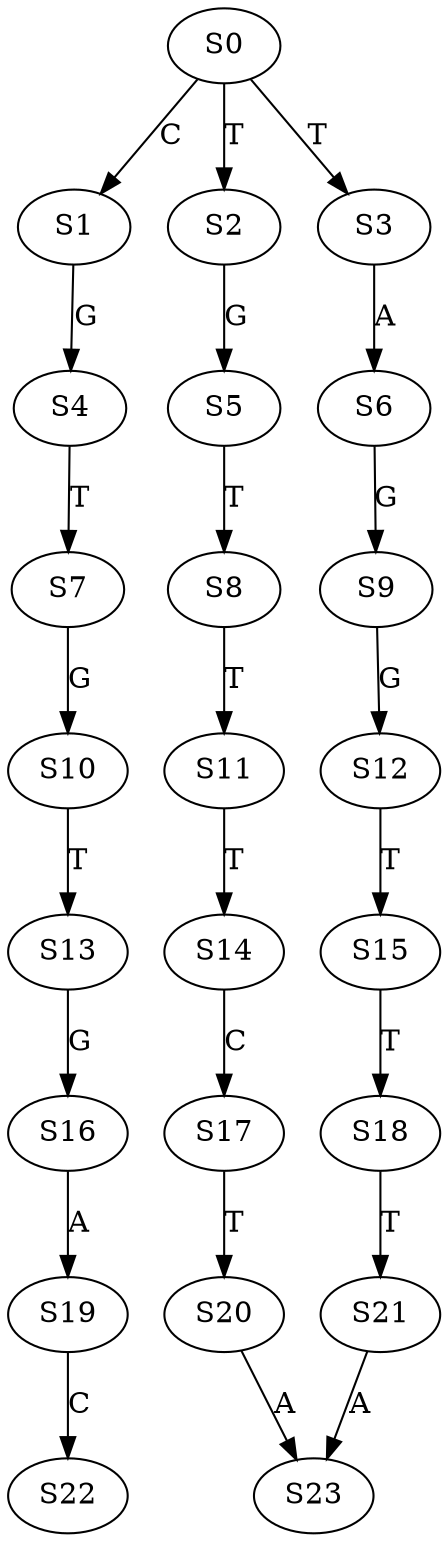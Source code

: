 strict digraph  {
	S0 -> S1 [ label = C ];
	S0 -> S2 [ label = T ];
	S0 -> S3 [ label = T ];
	S1 -> S4 [ label = G ];
	S2 -> S5 [ label = G ];
	S3 -> S6 [ label = A ];
	S4 -> S7 [ label = T ];
	S5 -> S8 [ label = T ];
	S6 -> S9 [ label = G ];
	S7 -> S10 [ label = G ];
	S8 -> S11 [ label = T ];
	S9 -> S12 [ label = G ];
	S10 -> S13 [ label = T ];
	S11 -> S14 [ label = T ];
	S12 -> S15 [ label = T ];
	S13 -> S16 [ label = G ];
	S14 -> S17 [ label = C ];
	S15 -> S18 [ label = T ];
	S16 -> S19 [ label = A ];
	S17 -> S20 [ label = T ];
	S18 -> S21 [ label = T ];
	S19 -> S22 [ label = C ];
	S20 -> S23 [ label = A ];
	S21 -> S23 [ label = A ];
}
